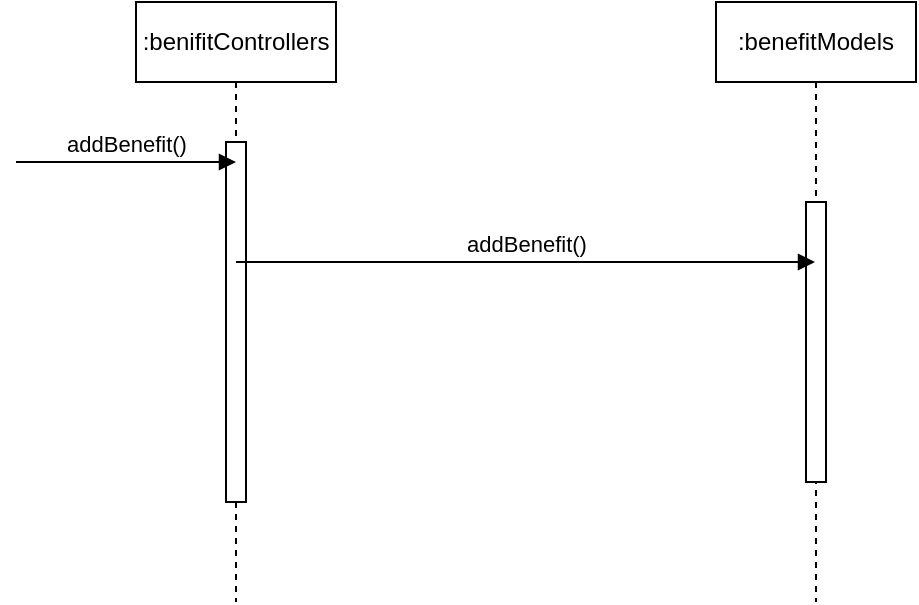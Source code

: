 <mxfile version="22.1.0" type="device">
  <diagram name="Página-1" id="xmb22OC8Ep5cmw1vTVyG">
    <mxGraphModel dx="954" dy="586" grid="1" gridSize="10" guides="1" tooltips="1" connect="1" arrows="1" fold="1" page="1" pageScale="1" pageWidth="827" pageHeight="1169" math="0" shadow="0">
      <root>
        <mxCell id="0" />
        <mxCell id="1" parent="0" />
        <mxCell id="Y3OWy4Y4V090IlLT6C8Y-1" value=":benifitControllers" style="shape=umlLifeline;perimeter=lifelinePerimeter;whiteSpace=wrap;html=1;container=1;dropTarget=0;collapsible=0;recursiveResize=0;outlineConnect=0;portConstraint=eastwest;newEdgeStyle={&quot;curved&quot;:0,&quot;rounded&quot;:0};" vertex="1" parent="1">
          <mxGeometry x="80" y="130" width="100" height="300" as="geometry" />
        </mxCell>
        <mxCell id="Y3OWy4Y4V090IlLT6C8Y-3" value="" style="html=1;points=[[0,0,0,0,5],[0,1,0,0,-5],[1,0,0,0,5],[1,1,0,0,-5]];perimeter=orthogonalPerimeter;outlineConnect=0;targetShapes=umlLifeline;portConstraint=eastwest;newEdgeStyle={&quot;curved&quot;:0,&quot;rounded&quot;:0};" vertex="1" parent="Y3OWy4Y4V090IlLT6C8Y-1">
          <mxGeometry x="45" y="70" width="10" height="180" as="geometry" />
        </mxCell>
        <mxCell id="Y3OWy4Y4V090IlLT6C8Y-2" value="addBenefit()" style="html=1;verticalAlign=bottom;endArrow=block;curved=0;rounded=0;" edge="1" parent="1">
          <mxGeometry width="80" relative="1" as="geometry">
            <mxPoint x="20" y="210" as="sourcePoint" />
            <mxPoint x="130" y="210" as="targetPoint" />
          </mxGeometry>
        </mxCell>
        <mxCell id="Y3OWy4Y4V090IlLT6C8Y-4" value=":benefitModels" style="shape=umlLifeline;perimeter=lifelinePerimeter;whiteSpace=wrap;html=1;container=1;dropTarget=0;collapsible=0;recursiveResize=0;outlineConnect=0;portConstraint=eastwest;newEdgeStyle={&quot;curved&quot;:0,&quot;rounded&quot;:0};" vertex="1" parent="1">
          <mxGeometry x="370" y="130" width="100" height="300" as="geometry" />
        </mxCell>
        <mxCell id="Y3OWy4Y4V090IlLT6C8Y-5" value="" style="html=1;points=[[0,0,0,0,5],[0,1,0,0,-5],[1,0,0,0,5],[1,1,0,0,-5]];perimeter=orthogonalPerimeter;outlineConnect=0;targetShapes=umlLifeline;portConstraint=eastwest;newEdgeStyle={&quot;curved&quot;:0,&quot;rounded&quot;:0};" vertex="1" parent="Y3OWy4Y4V090IlLT6C8Y-4">
          <mxGeometry x="45" y="100" width="10" height="140" as="geometry" />
        </mxCell>
        <mxCell id="Y3OWy4Y4V090IlLT6C8Y-6" value="addBenefit()" style="html=1;verticalAlign=bottom;endArrow=block;curved=0;rounded=0;" edge="1" parent="1" target="Y3OWy4Y4V090IlLT6C8Y-4">
          <mxGeometry width="80" relative="1" as="geometry">
            <mxPoint x="130" y="260" as="sourcePoint" />
            <mxPoint x="210" y="260" as="targetPoint" />
          </mxGeometry>
        </mxCell>
      </root>
    </mxGraphModel>
  </diagram>
</mxfile>
